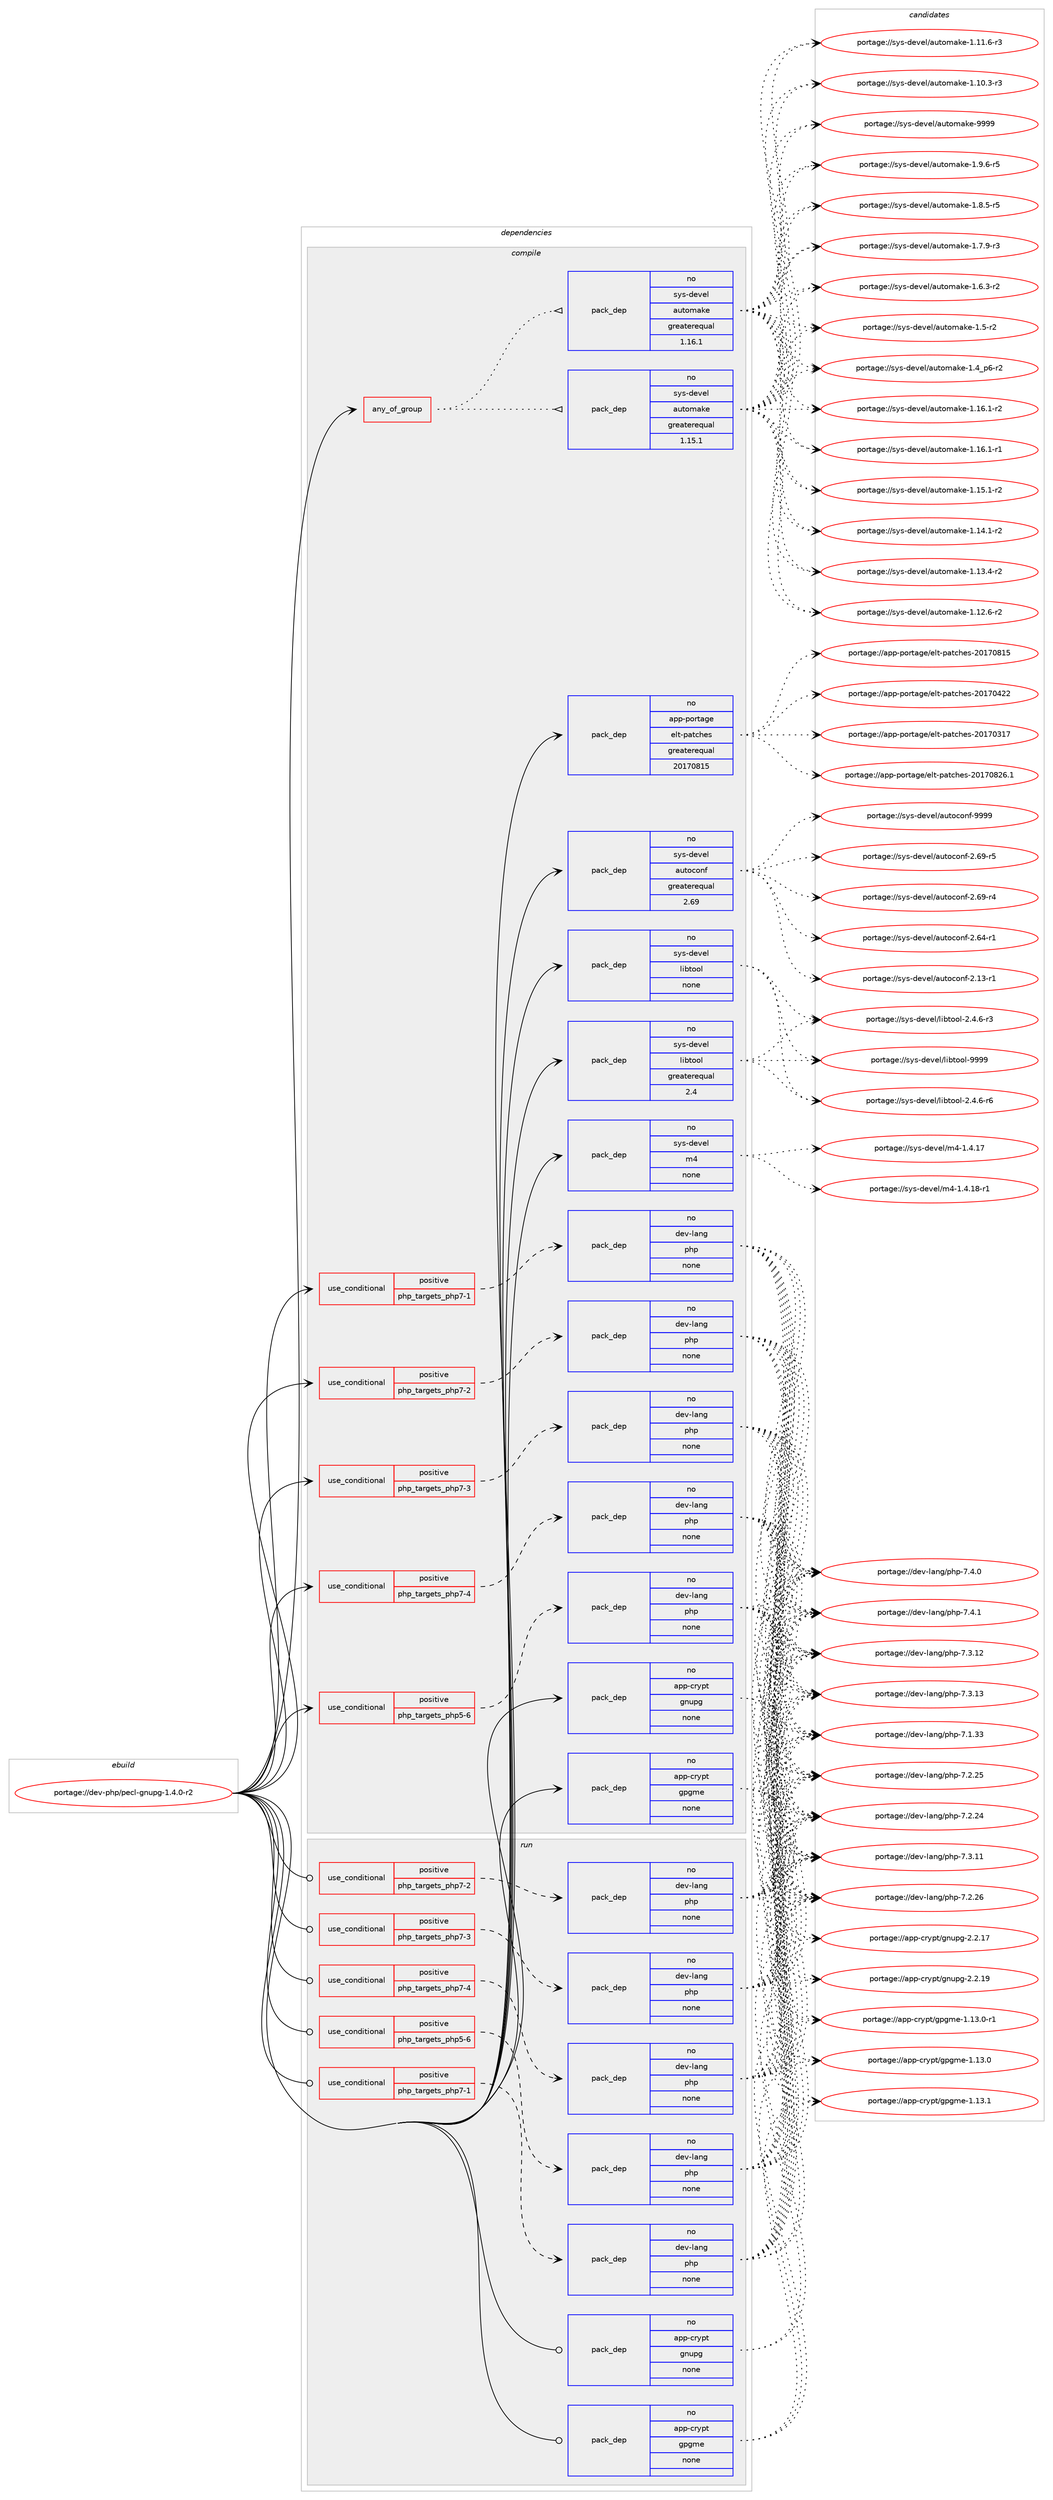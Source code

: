 digraph prolog {

# *************
# Graph options
# *************

newrank=true;
concentrate=true;
compound=true;
graph [rankdir=LR,fontname=Helvetica,fontsize=10,ranksep=1.5];#, ranksep=2.5, nodesep=0.2];
edge  [arrowhead=vee];
node  [fontname=Helvetica,fontsize=10];

# **********
# The ebuild
# **********

subgraph cluster_leftcol {
color=gray;
label=<<i>ebuild</i>>;
id [label="portage://dev-php/pecl-gnupg-1.4.0-r2", color=red, width=4, href="../dev-php/pecl-gnupg-1.4.0-r2.svg"];
}

# ****************
# The dependencies
# ****************

subgraph cluster_midcol {
color=gray;
label=<<i>dependencies</i>>;
subgraph cluster_compile {
fillcolor="#eeeeee";
style=filled;
label=<<i>compile</i>>;
subgraph any4812 {
dependency476676 [label=<<TABLE BORDER="0" CELLBORDER="1" CELLSPACING="0" CELLPADDING="4"><TR><TD CELLPADDING="10">any_of_group</TD></TR></TABLE>>, shape=none, color=red];subgraph pack350886 {
dependency476677 [label=<<TABLE BORDER="0" CELLBORDER="1" CELLSPACING="0" CELLPADDING="4" WIDTH="220"><TR><TD ROWSPAN="6" CELLPADDING="30">pack_dep</TD></TR><TR><TD WIDTH="110">no</TD></TR><TR><TD>sys-devel</TD></TR><TR><TD>automake</TD></TR><TR><TD>greaterequal</TD></TR><TR><TD>1.16.1</TD></TR></TABLE>>, shape=none, color=blue];
}
dependency476676:e -> dependency476677:w [weight=20,style="dotted",arrowhead="oinv"];
subgraph pack350887 {
dependency476678 [label=<<TABLE BORDER="0" CELLBORDER="1" CELLSPACING="0" CELLPADDING="4" WIDTH="220"><TR><TD ROWSPAN="6" CELLPADDING="30">pack_dep</TD></TR><TR><TD WIDTH="110">no</TD></TR><TR><TD>sys-devel</TD></TR><TR><TD>automake</TD></TR><TR><TD>greaterequal</TD></TR><TR><TD>1.15.1</TD></TR></TABLE>>, shape=none, color=blue];
}
dependency476676:e -> dependency476678:w [weight=20,style="dotted",arrowhead="oinv"];
}
id:e -> dependency476676:w [weight=20,style="solid",arrowhead="vee"];
subgraph cond120753 {
dependency476679 [label=<<TABLE BORDER="0" CELLBORDER="1" CELLSPACING="0" CELLPADDING="4"><TR><TD ROWSPAN="3" CELLPADDING="10">use_conditional</TD></TR><TR><TD>positive</TD></TR><TR><TD>php_targets_php5-6</TD></TR></TABLE>>, shape=none, color=red];
subgraph pack350888 {
dependency476680 [label=<<TABLE BORDER="0" CELLBORDER="1" CELLSPACING="0" CELLPADDING="4" WIDTH="220"><TR><TD ROWSPAN="6" CELLPADDING="30">pack_dep</TD></TR><TR><TD WIDTH="110">no</TD></TR><TR><TD>dev-lang</TD></TR><TR><TD>php</TD></TR><TR><TD>none</TD></TR><TR><TD></TD></TR></TABLE>>, shape=none, color=blue];
}
dependency476679:e -> dependency476680:w [weight=20,style="dashed",arrowhead="vee"];
}
id:e -> dependency476679:w [weight=20,style="solid",arrowhead="vee"];
subgraph cond120754 {
dependency476681 [label=<<TABLE BORDER="0" CELLBORDER="1" CELLSPACING="0" CELLPADDING="4"><TR><TD ROWSPAN="3" CELLPADDING="10">use_conditional</TD></TR><TR><TD>positive</TD></TR><TR><TD>php_targets_php7-1</TD></TR></TABLE>>, shape=none, color=red];
subgraph pack350889 {
dependency476682 [label=<<TABLE BORDER="0" CELLBORDER="1" CELLSPACING="0" CELLPADDING="4" WIDTH="220"><TR><TD ROWSPAN="6" CELLPADDING="30">pack_dep</TD></TR><TR><TD WIDTH="110">no</TD></TR><TR><TD>dev-lang</TD></TR><TR><TD>php</TD></TR><TR><TD>none</TD></TR><TR><TD></TD></TR></TABLE>>, shape=none, color=blue];
}
dependency476681:e -> dependency476682:w [weight=20,style="dashed",arrowhead="vee"];
}
id:e -> dependency476681:w [weight=20,style="solid",arrowhead="vee"];
subgraph cond120755 {
dependency476683 [label=<<TABLE BORDER="0" CELLBORDER="1" CELLSPACING="0" CELLPADDING="4"><TR><TD ROWSPAN="3" CELLPADDING="10">use_conditional</TD></TR><TR><TD>positive</TD></TR><TR><TD>php_targets_php7-2</TD></TR></TABLE>>, shape=none, color=red];
subgraph pack350890 {
dependency476684 [label=<<TABLE BORDER="0" CELLBORDER="1" CELLSPACING="0" CELLPADDING="4" WIDTH="220"><TR><TD ROWSPAN="6" CELLPADDING="30">pack_dep</TD></TR><TR><TD WIDTH="110">no</TD></TR><TR><TD>dev-lang</TD></TR><TR><TD>php</TD></TR><TR><TD>none</TD></TR><TR><TD></TD></TR></TABLE>>, shape=none, color=blue];
}
dependency476683:e -> dependency476684:w [weight=20,style="dashed",arrowhead="vee"];
}
id:e -> dependency476683:w [weight=20,style="solid",arrowhead="vee"];
subgraph cond120756 {
dependency476685 [label=<<TABLE BORDER="0" CELLBORDER="1" CELLSPACING="0" CELLPADDING="4"><TR><TD ROWSPAN="3" CELLPADDING="10">use_conditional</TD></TR><TR><TD>positive</TD></TR><TR><TD>php_targets_php7-3</TD></TR></TABLE>>, shape=none, color=red];
subgraph pack350891 {
dependency476686 [label=<<TABLE BORDER="0" CELLBORDER="1" CELLSPACING="0" CELLPADDING="4" WIDTH="220"><TR><TD ROWSPAN="6" CELLPADDING="30">pack_dep</TD></TR><TR><TD WIDTH="110">no</TD></TR><TR><TD>dev-lang</TD></TR><TR><TD>php</TD></TR><TR><TD>none</TD></TR><TR><TD></TD></TR></TABLE>>, shape=none, color=blue];
}
dependency476685:e -> dependency476686:w [weight=20,style="dashed",arrowhead="vee"];
}
id:e -> dependency476685:w [weight=20,style="solid",arrowhead="vee"];
subgraph cond120757 {
dependency476687 [label=<<TABLE BORDER="0" CELLBORDER="1" CELLSPACING="0" CELLPADDING="4"><TR><TD ROWSPAN="3" CELLPADDING="10">use_conditional</TD></TR><TR><TD>positive</TD></TR><TR><TD>php_targets_php7-4</TD></TR></TABLE>>, shape=none, color=red];
subgraph pack350892 {
dependency476688 [label=<<TABLE BORDER="0" CELLBORDER="1" CELLSPACING="0" CELLPADDING="4" WIDTH="220"><TR><TD ROWSPAN="6" CELLPADDING="30">pack_dep</TD></TR><TR><TD WIDTH="110">no</TD></TR><TR><TD>dev-lang</TD></TR><TR><TD>php</TD></TR><TR><TD>none</TD></TR><TR><TD></TD></TR></TABLE>>, shape=none, color=blue];
}
dependency476687:e -> dependency476688:w [weight=20,style="dashed",arrowhead="vee"];
}
id:e -> dependency476687:w [weight=20,style="solid",arrowhead="vee"];
subgraph pack350893 {
dependency476689 [label=<<TABLE BORDER="0" CELLBORDER="1" CELLSPACING="0" CELLPADDING="4" WIDTH="220"><TR><TD ROWSPAN="6" CELLPADDING="30">pack_dep</TD></TR><TR><TD WIDTH="110">no</TD></TR><TR><TD>app-crypt</TD></TR><TR><TD>gnupg</TD></TR><TR><TD>none</TD></TR><TR><TD></TD></TR></TABLE>>, shape=none, color=blue];
}
id:e -> dependency476689:w [weight=20,style="solid",arrowhead="vee"];
subgraph pack350894 {
dependency476690 [label=<<TABLE BORDER="0" CELLBORDER="1" CELLSPACING="0" CELLPADDING="4" WIDTH="220"><TR><TD ROWSPAN="6" CELLPADDING="30">pack_dep</TD></TR><TR><TD WIDTH="110">no</TD></TR><TR><TD>app-crypt</TD></TR><TR><TD>gpgme</TD></TR><TR><TD>none</TD></TR><TR><TD></TD></TR></TABLE>>, shape=none, color=blue];
}
id:e -> dependency476690:w [weight=20,style="solid",arrowhead="vee"];
subgraph pack350895 {
dependency476691 [label=<<TABLE BORDER="0" CELLBORDER="1" CELLSPACING="0" CELLPADDING="4" WIDTH="220"><TR><TD ROWSPAN="6" CELLPADDING="30">pack_dep</TD></TR><TR><TD WIDTH="110">no</TD></TR><TR><TD>app-portage</TD></TR><TR><TD>elt-patches</TD></TR><TR><TD>greaterequal</TD></TR><TR><TD>20170815</TD></TR></TABLE>>, shape=none, color=blue];
}
id:e -> dependency476691:w [weight=20,style="solid",arrowhead="vee"];
subgraph pack350896 {
dependency476692 [label=<<TABLE BORDER="0" CELLBORDER="1" CELLSPACING="0" CELLPADDING="4" WIDTH="220"><TR><TD ROWSPAN="6" CELLPADDING="30">pack_dep</TD></TR><TR><TD WIDTH="110">no</TD></TR><TR><TD>sys-devel</TD></TR><TR><TD>autoconf</TD></TR><TR><TD>greaterequal</TD></TR><TR><TD>2.69</TD></TR></TABLE>>, shape=none, color=blue];
}
id:e -> dependency476692:w [weight=20,style="solid",arrowhead="vee"];
subgraph pack350897 {
dependency476693 [label=<<TABLE BORDER="0" CELLBORDER="1" CELLSPACING="0" CELLPADDING="4" WIDTH="220"><TR><TD ROWSPAN="6" CELLPADDING="30">pack_dep</TD></TR><TR><TD WIDTH="110">no</TD></TR><TR><TD>sys-devel</TD></TR><TR><TD>libtool</TD></TR><TR><TD>greaterequal</TD></TR><TR><TD>2.4</TD></TR></TABLE>>, shape=none, color=blue];
}
id:e -> dependency476693:w [weight=20,style="solid",arrowhead="vee"];
subgraph pack350898 {
dependency476694 [label=<<TABLE BORDER="0" CELLBORDER="1" CELLSPACING="0" CELLPADDING="4" WIDTH="220"><TR><TD ROWSPAN="6" CELLPADDING="30">pack_dep</TD></TR><TR><TD WIDTH="110">no</TD></TR><TR><TD>sys-devel</TD></TR><TR><TD>libtool</TD></TR><TR><TD>none</TD></TR><TR><TD></TD></TR></TABLE>>, shape=none, color=blue];
}
id:e -> dependency476694:w [weight=20,style="solid",arrowhead="vee"];
subgraph pack350899 {
dependency476695 [label=<<TABLE BORDER="0" CELLBORDER="1" CELLSPACING="0" CELLPADDING="4" WIDTH="220"><TR><TD ROWSPAN="6" CELLPADDING="30">pack_dep</TD></TR><TR><TD WIDTH="110">no</TD></TR><TR><TD>sys-devel</TD></TR><TR><TD>m4</TD></TR><TR><TD>none</TD></TR><TR><TD></TD></TR></TABLE>>, shape=none, color=blue];
}
id:e -> dependency476695:w [weight=20,style="solid",arrowhead="vee"];
}
subgraph cluster_compileandrun {
fillcolor="#eeeeee";
style=filled;
label=<<i>compile and run</i>>;
}
subgraph cluster_run {
fillcolor="#eeeeee";
style=filled;
label=<<i>run</i>>;
subgraph cond120758 {
dependency476696 [label=<<TABLE BORDER="0" CELLBORDER="1" CELLSPACING="0" CELLPADDING="4"><TR><TD ROWSPAN="3" CELLPADDING="10">use_conditional</TD></TR><TR><TD>positive</TD></TR><TR><TD>php_targets_php5-6</TD></TR></TABLE>>, shape=none, color=red];
subgraph pack350900 {
dependency476697 [label=<<TABLE BORDER="0" CELLBORDER="1" CELLSPACING="0" CELLPADDING="4" WIDTH="220"><TR><TD ROWSPAN="6" CELLPADDING="30">pack_dep</TD></TR><TR><TD WIDTH="110">no</TD></TR><TR><TD>dev-lang</TD></TR><TR><TD>php</TD></TR><TR><TD>none</TD></TR><TR><TD></TD></TR></TABLE>>, shape=none, color=blue];
}
dependency476696:e -> dependency476697:w [weight=20,style="dashed",arrowhead="vee"];
}
id:e -> dependency476696:w [weight=20,style="solid",arrowhead="odot"];
subgraph cond120759 {
dependency476698 [label=<<TABLE BORDER="0" CELLBORDER="1" CELLSPACING="0" CELLPADDING="4"><TR><TD ROWSPAN="3" CELLPADDING="10">use_conditional</TD></TR><TR><TD>positive</TD></TR><TR><TD>php_targets_php7-1</TD></TR></TABLE>>, shape=none, color=red];
subgraph pack350901 {
dependency476699 [label=<<TABLE BORDER="0" CELLBORDER="1" CELLSPACING="0" CELLPADDING="4" WIDTH="220"><TR><TD ROWSPAN="6" CELLPADDING="30">pack_dep</TD></TR><TR><TD WIDTH="110">no</TD></TR><TR><TD>dev-lang</TD></TR><TR><TD>php</TD></TR><TR><TD>none</TD></TR><TR><TD></TD></TR></TABLE>>, shape=none, color=blue];
}
dependency476698:e -> dependency476699:w [weight=20,style="dashed",arrowhead="vee"];
}
id:e -> dependency476698:w [weight=20,style="solid",arrowhead="odot"];
subgraph cond120760 {
dependency476700 [label=<<TABLE BORDER="0" CELLBORDER="1" CELLSPACING="0" CELLPADDING="4"><TR><TD ROWSPAN="3" CELLPADDING="10">use_conditional</TD></TR><TR><TD>positive</TD></TR><TR><TD>php_targets_php7-2</TD></TR></TABLE>>, shape=none, color=red];
subgraph pack350902 {
dependency476701 [label=<<TABLE BORDER="0" CELLBORDER="1" CELLSPACING="0" CELLPADDING="4" WIDTH="220"><TR><TD ROWSPAN="6" CELLPADDING="30">pack_dep</TD></TR><TR><TD WIDTH="110">no</TD></TR><TR><TD>dev-lang</TD></TR><TR><TD>php</TD></TR><TR><TD>none</TD></TR><TR><TD></TD></TR></TABLE>>, shape=none, color=blue];
}
dependency476700:e -> dependency476701:w [weight=20,style="dashed",arrowhead="vee"];
}
id:e -> dependency476700:w [weight=20,style="solid",arrowhead="odot"];
subgraph cond120761 {
dependency476702 [label=<<TABLE BORDER="0" CELLBORDER="1" CELLSPACING="0" CELLPADDING="4"><TR><TD ROWSPAN="3" CELLPADDING="10">use_conditional</TD></TR><TR><TD>positive</TD></TR><TR><TD>php_targets_php7-3</TD></TR></TABLE>>, shape=none, color=red];
subgraph pack350903 {
dependency476703 [label=<<TABLE BORDER="0" CELLBORDER="1" CELLSPACING="0" CELLPADDING="4" WIDTH="220"><TR><TD ROWSPAN="6" CELLPADDING="30">pack_dep</TD></TR><TR><TD WIDTH="110">no</TD></TR><TR><TD>dev-lang</TD></TR><TR><TD>php</TD></TR><TR><TD>none</TD></TR><TR><TD></TD></TR></TABLE>>, shape=none, color=blue];
}
dependency476702:e -> dependency476703:w [weight=20,style="dashed",arrowhead="vee"];
}
id:e -> dependency476702:w [weight=20,style="solid",arrowhead="odot"];
subgraph cond120762 {
dependency476704 [label=<<TABLE BORDER="0" CELLBORDER="1" CELLSPACING="0" CELLPADDING="4"><TR><TD ROWSPAN="3" CELLPADDING="10">use_conditional</TD></TR><TR><TD>positive</TD></TR><TR><TD>php_targets_php7-4</TD></TR></TABLE>>, shape=none, color=red];
subgraph pack350904 {
dependency476705 [label=<<TABLE BORDER="0" CELLBORDER="1" CELLSPACING="0" CELLPADDING="4" WIDTH="220"><TR><TD ROWSPAN="6" CELLPADDING="30">pack_dep</TD></TR><TR><TD WIDTH="110">no</TD></TR><TR><TD>dev-lang</TD></TR><TR><TD>php</TD></TR><TR><TD>none</TD></TR><TR><TD></TD></TR></TABLE>>, shape=none, color=blue];
}
dependency476704:e -> dependency476705:w [weight=20,style="dashed",arrowhead="vee"];
}
id:e -> dependency476704:w [weight=20,style="solid",arrowhead="odot"];
subgraph pack350905 {
dependency476706 [label=<<TABLE BORDER="0" CELLBORDER="1" CELLSPACING="0" CELLPADDING="4" WIDTH="220"><TR><TD ROWSPAN="6" CELLPADDING="30">pack_dep</TD></TR><TR><TD WIDTH="110">no</TD></TR><TR><TD>app-crypt</TD></TR><TR><TD>gnupg</TD></TR><TR><TD>none</TD></TR><TR><TD></TD></TR></TABLE>>, shape=none, color=blue];
}
id:e -> dependency476706:w [weight=20,style="solid",arrowhead="odot"];
subgraph pack350906 {
dependency476707 [label=<<TABLE BORDER="0" CELLBORDER="1" CELLSPACING="0" CELLPADDING="4" WIDTH="220"><TR><TD ROWSPAN="6" CELLPADDING="30">pack_dep</TD></TR><TR><TD WIDTH="110">no</TD></TR><TR><TD>app-crypt</TD></TR><TR><TD>gpgme</TD></TR><TR><TD>none</TD></TR><TR><TD></TD></TR></TABLE>>, shape=none, color=blue];
}
id:e -> dependency476707:w [weight=20,style="solid",arrowhead="odot"];
}
}

# **************
# The candidates
# **************

subgraph cluster_choices {
rank=same;
color=gray;
label=<<i>candidates</i>>;

subgraph choice350886 {
color=black;
nodesep=1;
choice115121115451001011181011084797117116111109971071014557575757 [label="portage://sys-devel/automake-9999", color=red, width=4,href="../sys-devel/automake-9999.svg"];
choice115121115451001011181011084797117116111109971071014549465746544511453 [label="portage://sys-devel/automake-1.9.6-r5", color=red, width=4,href="../sys-devel/automake-1.9.6-r5.svg"];
choice115121115451001011181011084797117116111109971071014549465646534511453 [label="portage://sys-devel/automake-1.8.5-r5", color=red, width=4,href="../sys-devel/automake-1.8.5-r5.svg"];
choice115121115451001011181011084797117116111109971071014549465546574511451 [label="portage://sys-devel/automake-1.7.9-r3", color=red, width=4,href="../sys-devel/automake-1.7.9-r3.svg"];
choice115121115451001011181011084797117116111109971071014549465446514511450 [label="portage://sys-devel/automake-1.6.3-r2", color=red, width=4,href="../sys-devel/automake-1.6.3-r2.svg"];
choice11512111545100101118101108479711711611110997107101454946534511450 [label="portage://sys-devel/automake-1.5-r2", color=red, width=4,href="../sys-devel/automake-1.5-r2.svg"];
choice115121115451001011181011084797117116111109971071014549465295112544511450 [label="portage://sys-devel/automake-1.4_p6-r2", color=red, width=4,href="../sys-devel/automake-1.4_p6-r2.svg"];
choice11512111545100101118101108479711711611110997107101454946495446494511450 [label="portage://sys-devel/automake-1.16.1-r2", color=red, width=4,href="../sys-devel/automake-1.16.1-r2.svg"];
choice11512111545100101118101108479711711611110997107101454946495446494511449 [label="portage://sys-devel/automake-1.16.1-r1", color=red, width=4,href="../sys-devel/automake-1.16.1-r1.svg"];
choice11512111545100101118101108479711711611110997107101454946495346494511450 [label="portage://sys-devel/automake-1.15.1-r2", color=red, width=4,href="../sys-devel/automake-1.15.1-r2.svg"];
choice11512111545100101118101108479711711611110997107101454946495246494511450 [label="portage://sys-devel/automake-1.14.1-r2", color=red, width=4,href="../sys-devel/automake-1.14.1-r2.svg"];
choice11512111545100101118101108479711711611110997107101454946495146524511450 [label="portage://sys-devel/automake-1.13.4-r2", color=red, width=4,href="../sys-devel/automake-1.13.4-r2.svg"];
choice11512111545100101118101108479711711611110997107101454946495046544511450 [label="portage://sys-devel/automake-1.12.6-r2", color=red, width=4,href="../sys-devel/automake-1.12.6-r2.svg"];
choice11512111545100101118101108479711711611110997107101454946494946544511451 [label="portage://sys-devel/automake-1.11.6-r3", color=red, width=4,href="../sys-devel/automake-1.11.6-r3.svg"];
choice11512111545100101118101108479711711611110997107101454946494846514511451 [label="portage://sys-devel/automake-1.10.3-r3", color=red, width=4,href="../sys-devel/automake-1.10.3-r3.svg"];
dependency476677:e -> choice115121115451001011181011084797117116111109971071014557575757:w [style=dotted,weight="100"];
dependency476677:e -> choice115121115451001011181011084797117116111109971071014549465746544511453:w [style=dotted,weight="100"];
dependency476677:e -> choice115121115451001011181011084797117116111109971071014549465646534511453:w [style=dotted,weight="100"];
dependency476677:e -> choice115121115451001011181011084797117116111109971071014549465546574511451:w [style=dotted,weight="100"];
dependency476677:e -> choice115121115451001011181011084797117116111109971071014549465446514511450:w [style=dotted,weight="100"];
dependency476677:e -> choice11512111545100101118101108479711711611110997107101454946534511450:w [style=dotted,weight="100"];
dependency476677:e -> choice115121115451001011181011084797117116111109971071014549465295112544511450:w [style=dotted,weight="100"];
dependency476677:e -> choice11512111545100101118101108479711711611110997107101454946495446494511450:w [style=dotted,weight="100"];
dependency476677:e -> choice11512111545100101118101108479711711611110997107101454946495446494511449:w [style=dotted,weight="100"];
dependency476677:e -> choice11512111545100101118101108479711711611110997107101454946495346494511450:w [style=dotted,weight="100"];
dependency476677:e -> choice11512111545100101118101108479711711611110997107101454946495246494511450:w [style=dotted,weight="100"];
dependency476677:e -> choice11512111545100101118101108479711711611110997107101454946495146524511450:w [style=dotted,weight="100"];
dependency476677:e -> choice11512111545100101118101108479711711611110997107101454946495046544511450:w [style=dotted,weight="100"];
dependency476677:e -> choice11512111545100101118101108479711711611110997107101454946494946544511451:w [style=dotted,weight="100"];
dependency476677:e -> choice11512111545100101118101108479711711611110997107101454946494846514511451:w [style=dotted,weight="100"];
}
subgraph choice350887 {
color=black;
nodesep=1;
choice115121115451001011181011084797117116111109971071014557575757 [label="portage://sys-devel/automake-9999", color=red, width=4,href="../sys-devel/automake-9999.svg"];
choice115121115451001011181011084797117116111109971071014549465746544511453 [label="portage://sys-devel/automake-1.9.6-r5", color=red, width=4,href="../sys-devel/automake-1.9.6-r5.svg"];
choice115121115451001011181011084797117116111109971071014549465646534511453 [label="portage://sys-devel/automake-1.8.5-r5", color=red, width=4,href="../sys-devel/automake-1.8.5-r5.svg"];
choice115121115451001011181011084797117116111109971071014549465546574511451 [label="portage://sys-devel/automake-1.7.9-r3", color=red, width=4,href="../sys-devel/automake-1.7.9-r3.svg"];
choice115121115451001011181011084797117116111109971071014549465446514511450 [label="portage://sys-devel/automake-1.6.3-r2", color=red, width=4,href="../sys-devel/automake-1.6.3-r2.svg"];
choice11512111545100101118101108479711711611110997107101454946534511450 [label="portage://sys-devel/automake-1.5-r2", color=red, width=4,href="../sys-devel/automake-1.5-r2.svg"];
choice115121115451001011181011084797117116111109971071014549465295112544511450 [label="portage://sys-devel/automake-1.4_p6-r2", color=red, width=4,href="../sys-devel/automake-1.4_p6-r2.svg"];
choice11512111545100101118101108479711711611110997107101454946495446494511450 [label="portage://sys-devel/automake-1.16.1-r2", color=red, width=4,href="../sys-devel/automake-1.16.1-r2.svg"];
choice11512111545100101118101108479711711611110997107101454946495446494511449 [label="portage://sys-devel/automake-1.16.1-r1", color=red, width=4,href="../sys-devel/automake-1.16.1-r1.svg"];
choice11512111545100101118101108479711711611110997107101454946495346494511450 [label="portage://sys-devel/automake-1.15.1-r2", color=red, width=4,href="../sys-devel/automake-1.15.1-r2.svg"];
choice11512111545100101118101108479711711611110997107101454946495246494511450 [label="portage://sys-devel/automake-1.14.1-r2", color=red, width=4,href="../sys-devel/automake-1.14.1-r2.svg"];
choice11512111545100101118101108479711711611110997107101454946495146524511450 [label="portage://sys-devel/automake-1.13.4-r2", color=red, width=4,href="../sys-devel/automake-1.13.4-r2.svg"];
choice11512111545100101118101108479711711611110997107101454946495046544511450 [label="portage://sys-devel/automake-1.12.6-r2", color=red, width=4,href="../sys-devel/automake-1.12.6-r2.svg"];
choice11512111545100101118101108479711711611110997107101454946494946544511451 [label="portage://sys-devel/automake-1.11.6-r3", color=red, width=4,href="../sys-devel/automake-1.11.6-r3.svg"];
choice11512111545100101118101108479711711611110997107101454946494846514511451 [label="portage://sys-devel/automake-1.10.3-r3", color=red, width=4,href="../sys-devel/automake-1.10.3-r3.svg"];
dependency476678:e -> choice115121115451001011181011084797117116111109971071014557575757:w [style=dotted,weight="100"];
dependency476678:e -> choice115121115451001011181011084797117116111109971071014549465746544511453:w [style=dotted,weight="100"];
dependency476678:e -> choice115121115451001011181011084797117116111109971071014549465646534511453:w [style=dotted,weight="100"];
dependency476678:e -> choice115121115451001011181011084797117116111109971071014549465546574511451:w [style=dotted,weight="100"];
dependency476678:e -> choice115121115451001011181011084797117116111109971071014549465446514511450:w [style=dotted,weight="100"];
dependency476678:e -> choice11512111545100101118101108479711711611110997107101454946534511450:w [style=dotted,weight="100"];
dependency476678:e -> choice115121115451001011181011084797117116111109971071014549465295112544511450:w [style=dotted,weight="100"];
dependency476678:e -> choice11512111545100101118101108479711711611110997107101454946495446494511450:w [style=dotted,weight="100"];
dependency476678:e -> choice11512111545100101118101108479711711611110997107101454946495446494511449:w [style=dotted,weight="100"];
dependency476678:e -> choice11512111545100101118101108479711711611110997107101454946495346494511450:w [style=dotted,weight="100"];
dependency476678:e -> choice11512111545100101118101108479711711611110997107101454946495246494511450:w [style=dotted,weight="100"];
dependency476678:e -> choice11512111545100101118101108479711711611110997107101454946495146524511450:w [style=dotted,weight="100"];
dependency476678:e -> choice11512111545100101118101108479711711611110997107101454946495046544511450:w [style=dotted,weight="100"];
dependency476678:e -> choice11512111545100101118101108479711711611110997107101454946494946544511451:w [style=dotted,weight="100"];
dependency476678:e -> choice11512111545100101118101108479711711611110997107101454946494846514511451:w [style=dotted,weight="100"];
}
subgraph choice350888 {
color=black;
nodesep=1;
choice100101118451089711010347112104112455546524649 [label="portage://dev-lang/php-7.4.1", color=red, width=4,href="../dev-lang/php-7.4.1.svg"];
choice100101118451089711010347112104112455546524648 [label="portage://dev-lang/php-7.4.0", color=red, width=4,href="../dev-lang/php-7.4.0.svg"];
choice10010111845108971101034711210411245554651464951 [label="portage://dev-lang/php-7.3.13", color=red, width=4,href="../dev-lang/php-7.3.13.svg"];
choice10010111845108971101034711210411245554651464950 [label="portage://dev-lang/php-7.3.12", color=red, width=4,href="../dev-lang/php-7.3.12.svg"];
choice10010111845108971101034711210411245554651464949 [label="portage://dev-lang/php-7.3.11", color=red, width=4,href="../dev-lang/php-7.3.11.svg"];
choice10010111845108971101034711210411245554650465054 [label="portage://dev-lang/php-7.2.26", color=red, width=4,href="../dev-lang/php-7.2.26.svg"];
choice10010111845108971101034711210411245554650465053 [label="portage://dev-lang/php-7.2.25", color=red, width=4,href="../dev-lang/php-7.2.25.svg"];
choice10010111845108971101034711210411245554650465052 [label="portage://dev-lang/php-7.2.24", color=red, width=4,href="../dev-lang/php-7.2.24.svg"];
choice10010111845108971101034711210411245554649465151 [label="portage://dev-lang/php-7.1.33", color=red, width=4,href="../dev-lang/php-7.1.33.svg"];
dependency476680:e -> choice100101118451089711010347112104112455546524649:w [style=dotted,weight="100"];
dependency476680:e -> choice100101118451089711010347112104112455546524648:w [style=dotted,weight="100"];
dependency476680:e -> choice10010111845108971101034711210411245554651464951:w [style=dotted,weight="100"];
dependency476680:e -> choice10010111845108971101034711210411245554651464950:w [style=dotted,weight="100"];
dependency476680:e -> choice10010111845108971101034711210411245554651464949:w [style=dotted,weight="100"];
dependency476680:e -> choice10010111845108971101034711210411245554650465054:w [style=dotted,weight="100"];
dependency476680:e -> choice10010111845108971101034711210411245554650465053:w [style=dotted,weight="100"];
dependency476680:e -> choice10010111845108971101034711210411245554650465052:w [style=dotted,weight="100"];
dependency476680:e -> choice10010111845108971101034711210411245554649465151:w [style=dotted,weight="100"];
}
subgraph choice350889 {
color=black;
nodesep=1;
choice100101118451089711010347112104112455546524649 [label="portage://dev-lang/php-7.4.1", color=red, width=4,href="../dev-lang/php-7.4.1.svg"];
choice100101118451089711010347112104112455546524648 [label="portage://dev-lang/php-7.4.0", color=red, width=4,href="../dev-lang/php-7.4.0.svg"];
choice10010111845108971101034711210411245554651464951 [label="portage://dev-lang/php-7.3.13", color=red, width=4,href="../dev-lang/php-7.3.13.svg"];
choice10010111845108971101034711210411245554651464950 [label="portage://dev-lang/php-7.3.12", color=red, width=4,href="../dev-lang/php-7.3.12.svg"];
choice10010111845108971101034711210411245554651464949 [label="portage://dev-lang/php-7.3.11", color=red, width=4,href="../dev-lang/php-7.3.11.svg"];
choice10010111845108971101034711210411245554650465054 [label="portage://dev-lang/php-7.2.26", color=red, width=4,href="../dev-lang/php-7.2.26.svg"];
choice10010111845108971101034711210411245554650465053 [label="portage://dev-lang/php-7.2.25", color=red, width=4,href="../dev-lang/php-7.2.25.svg"];
choice10010111845108971101034711210411245554650465052 [label="portage://dev-lang/php-7.2.24", color=red, width=4,href="../dev-lang/php-7.2.24.svg"];
choice10010111845108971101034711210411245554649465151 [label="portage://dev-lang/php-7.1.33", color=red, width=4,href="../dev-lang/php-7.1.33.svg"];
dependency476682:e -> choice100101118451089711010347112104112455546524649:w [style=dotted,weight="100"];
dependency476682:e -> choice100101118451089711010347112104112455546524648:w [style=dotted,weight="100"];
dependency476682:e -> choice10010111845108971101034711210411245554651464951:w [style=dotted,weight="100"];
dependency476682:e -> choice10010111845108971101034711210411245554651464950:w [style=dotted,weight="100"];
dependency476682:e -> choice10010111845108971101034711210411245554651464949:w [style=dotted,weight="100"];
dependency476682:e -> choice10010111845108971101034711210411245554650465054:w [style=dotted,weight="100"];
dependency476682:e -> choice10010111845108971101034711210411245554650465053:w [style=dotted,weight="100"];
dependency476682:e -> choice10010111845108971101034711210411245554650465052:w [style=dotted,weight="100"];
dependency476682:e -> choice10010111845108971101034711210411245554649465151:w [style=dotted,weight="100"];
}
subgraph choice350890 {
color=black;
nodesep=1;
choice100101118451089711010347112104112455546524649 [label="portage://dev-lang/php-7.4.1", color=red, width=4,href="../dev-lang/php-7.4.1.svg"];
choice100101118451089711010347112104112455546524648 [label="portage://dev-lang/php-7.4.0", color=red, width=4,href="../dev-lang/php-7.4.0.svg"];
choice10010111845108971101034711210411245554651464951 [label="portage://dev-lang/php-7.3.13", color=red, width=4,href="../dev-lang/php-7.3.13.svg"];
choice10010111845108971101034711210411245554651464950 [label="portage://dev-lang/php-7.3.12", color=red, width=4,href="../dev-lang/php-7.3.12.svg"];
choice10010111845108971101034711210411245554651464949 [label="portage://dev-lang/php-7.3.11", color=red, width=4,href="../dev-lang/php-7.3.11.svg"];
choice10010111845108971101034711210411245554650465054 [label="portage://dev-lang/php-7.2.26", color=red, width=4,href="../dev-lang/php-7.2.26.svg"];
choice10010111845108971101034711210411245554650465053 [label="portage://dev-lang/php-7.2.25", color=red, width=4,href="../dev-lang/php-7.2.25.svg"];
choice10010111845108971101034711210411245554650465052 [label="portage://dev-lang/php-7.2.24", color=red, width=4,href="../dev-lang/php-7.2.24.svg"];
choice10010111845108971101034711210411245554649465151 [label="portage://dev-lang/php-7.1.33", color=red, width=4,href="../dev-lang/php-7.1.33.svg"];
dependency476684:e -> choice100101118451089711010347112104112455546524649:w [style=dotted,weight="100"];
dependency476684:e -> choice100101118451089711010347112104112455546524648:w [style=dotted,weight="100"];
dependency476684:e -> choice10010111845108971101034711210411245554651464951:w [style=dotted,weight="100"];
dependency476684:e -> choice10010111845108971101034711210411245554651464950:w [style=dotted,weight="100"];
dependency476684:e -> choice10010111845108971101034711210411245554651464949:w [style=dotted,weight="100"];
dependency476684:e -> choice10010111845108971101034711210411245554650465054:w [style=dotted,weight="100"];
dependency476684:e -> choice10010111845108971101034711210411245554650465053:w [style=dotted,weight="100"];
dependency476684:e -> choice10010111845108971101034711210411245554650465052:w [style=dotted,weight="100"];
dependency476684:e -> choice10010111845108971101034711210411245554649465151:w [style=dotted,weight="100"];
}
subgraph choice350891 {
color=black;
nodesep=1;
choice100101118451089711010347112104112455546524649 [label="portage://dev-lang/php-7.4.1", color=red, width=4,href="../dev-lang/php-7.4.1.svg"];
choice100101118451089711010347112104112455546524648 [label="portage://dev-lang/php-7.4.0", color=red, width=4,href="../dev-lang/php-7.4.0.svg"];
choice10010111845108971101034711210411245554651464951 [label="portage://dev-lang/php-7.3.13", color=red, width=4,href="../dev-lang/php-7.3.13.svg"];
choice10010111845108971101034711210411245554651464950 [label="portage://dev-lang/php-7.3.12", color=red, width=4,href="../dev-lang/php-7.3.12.svg"];
choice10010111845108971101034711210411245554651464949 [label="portage://dev-lang/php-7.3.11", color=red, width=4,href="../dev-lang/php-7.3.11.svg"];
choice10010111845108971101034711210411245554650465054 [label="portage://dev-lang/php-7.2.26", color=red, width=4,href="../dev-lang/php-7.2.26.svg"];
choice10010111845108971101034711210411245554650465053 [label="portage://dev-lang/php-7.2.25", color=red, width=4,href="../dev-lang/php-7.2.25.svg"];
choice10010111845108971101034711210411245554650465052 [label="portage://dev-lang/php-7.2.24", color=red, width=4,href="../dev-lang/php-7.2.24.svg"];
choice10010111845108971101034711210411245554649465151 [label="portage://dev-lang/php-7.1.33", color=red, width=4,href="../dev-lang/php-7.1.33.svg"];
dependency476686:e -> choice100101118451089711010347112104112455546524649:w [style=dotted,weight="100"];
dependency476686:e -> choice100101118451089711010347112104112455546524648:w [style=dotted,weight="100"];
dependency476686:e -> choice10010111845108971101034711210411245554651464951:w [style=dotted,weight="100"];
dependency476686:e -> choice10010111845108971101034711210411245554651464950:w [style=dotted,weight="100"];
dependency476686:e -> choice10010111845108971101034711210411245554651464949:w [style=dotted,weight="100"];
dependency476686:e -> choice10010111845108971101034711210411245554650465054:w [style=dotted,weight="100"];
dependency476686:e -> choice10010111845108971101034711210411245554650465053:w [style=dotted,weight="100"];
dependency476686:e -> choice10010111845108971101034711210411245554650465052:w [style=dotted,weight="100"];
dependency476686:e -> choice10010111845108971101034711210411245554649465151:w [style=dotted,weight="100"];
}
subgraph choice350892 {
color=black;
nodesep=1;
choice100101118451089711010347112104112455546524649 [label="portage://dev-lang/php-7.4.1", color=red, width=4,href="../dev-lang/php-7.4.1.svg"];
choice100101118451089711010347112104112455546524648 [label="portage://dev-lang/php-7.4.0", color=red, width=4,href="../dev-lang/php-7.4.0.svg"];
choice10010111845108971101034711210411245554651464951 [label="portage://dev-lang/php-7.3.13", color=red, width=4,href="../dev-lang/php-7.3.13.svg"];
choice10010111845108971101034711210411245554651464950 [label="portage://dev-lang/php-7.3.12", color=red, width=4,href="../dev-lang/php-7.3.12.svg"];
choice10010111845108971101034711210411245554651464949 [label="portage://dev-lang/php-7.3.11", color=red, width=4,href="../dev-lang/php-7.3.11.svg"];
choice10010111845108971101034711210411245554650465054 [label="portage://dev-lang/php-7.2.26", color=red, width=4,href="../dev-lang/php-7.2.26.svg"];
choice10010111845108971101034711210411245554650465053 [label="portage://dev-lang/php-7.2.25", color=red, width=4,href="../dev-lang/php-7.2.25.svg"];
choice10010111845108971101034711210411245554650465052 [label="portage://dev-lang/php-7.2.24", color=red, width=4,href="../dev-lang/php-7.2.24.svg"];
choice10010111845108971101034711210411245554649465151 [label="portage://dev-lang/php-7.1.33", color=red, width=4,href="../dev-lang/php-7.1.33.svg"];
dependency476688:e -> choice100101118451089711010347112104112455546524649:w [style=dotted,weight="100"];
dependency476688:e -> choice100101118451089711010347112104112455546524648:w [style=dotted,weight="100"];
dependency476688:e -> choice10010111845108971101034711210411245554651464951:w [style=dotted,weight="100"];
dependency476688:e -> choice10010111845108971101034711210411245554651464950:w [style=dotted,weight="100"];
dependency476688:e -> choice10010111845108971101034711210411245554651464949:w [style=dotted,weight="100"];
dependency476688:e -> choice10010111845108971101034711210411245554650465054:w [style=dotted,weight="100"];
dependency476688:e -> choice10010111845108971101034711210411245554650465053:w [style=dotted,weight="100"];
dependency476688:e -> choice10010111845108971101034711210411245554650465052:w [style=dotted,weight="100"];
dependency476688:e -> choice10010111845108971101034711210411245554649465151:w [style=dotted,weight="100"];
}
subgraph choice350893 {
color=black;
nodesep=1;
choice9711211245991141211121164710311011711210345504650464957 [label="portage://app-crypt/gnupg-2.2.19", color=red, width=4,href="../app-crypt/gnupg-2.2.19.svg"];
choice9711211245991141211121164710311011711210345504650464955 [label="portage://app-crypt/gnupg-2.2.17", color=red, width=4,href="../app-crypt/gnupg-2.2.17.svg"];
dependency476689:e -> choice9711211245991141211121164710311011711210345504650464957:w [style=dotted,weight="100"];
dependency476689:e -> choice9711211245991141211121164710311011711210345504650464955:w [style=dotted,weight="100"];
}
subgraph choice350894 {
color=black;
nodesep=1;
choice9711211245991141211121164710311210310910145494649514649 [label="portage://app-crypt/gpgme-1.13.1", color=red, width=4,href="../app-crypt/gpgme-1.13.1.svg"];
choice97112112459911412111211647103112103109101454946495146484511449 [label="portage://app-crypt/gpgme-1.13.0-r1", color=red, width=4,href="../app-crypt/gpgme-1.13.0-r1.svg"];
choice9711211245991141211121164710311210310910145494649514648 [label="portage://app-crypt/gpgme-1.13.0", color=red, width=4,href="../app-crypt/gpgme-1.13.0.svg"];
dependency476690:e -> choice9711211245991141211121164710311210310910145494649514649:w [style=dotted,weight="100"];
dependency476690:e -> choice97112112459911412111211647103112103109101454946495146484511449:w [style=dotted,weight="100"];
dependency476690:e -> choice9711211245991141211121164710311210310910145494649514648:w [style=dotted,weight="100"];
}
subgraph choice350895 {
color=black;
nodesep=1;
choice971121124511211111411697103101471011081164511297116991041011154550484955485650544649 [label="portage://app-portage/elt-patches-20170826.1", color=red, width=4,href="../app-portage/elt-patches-20170826.1.svg"];
choice97112112451121111141169710310147101108116451129711699104101115455048495548564953 [label="portage://app-portage/elt-patches-20170815", color=red, width=4,href="../app-portage/elt-patches-20170815.svg"];
choice97112112451121111141169710310147101108116451129711699104101115455048495548525050 [label="portage://app-portage/elt-patches-20170422", color=red, width=4,href="../app-portage/elt-patches-20170422.svg"];
choice97112112451121111141169710310147101108116451129711699104101115455048495548514955 [label="portage://app-portage/elt-patches-20170317", color=red, width=4,href="../app-portage/elt-patches-20170317.svg"];
dependency476691:e -> choice971121124511211111411697103101471011081164511297116991041011154550484955485650544649:w [style=dotted,weight="100"];
dependency476691:e -> choice97112112451121111141169710310147101108116451129711699104101115455048495548564953:w [style=dotted,weight="100"];
dependency476691:e -> choice97112112451121111141169710310147101108116451129711699104101115455048495548525050:w [style=dotted,weight="100"];
dependency476691:e -> choice97112112451121111141169710310147101108116451129711699104101115455048495548514955:w [style=dotted,weight="100"];
}
subgraph choice350896 {
color=black;
nodesep=1;
choice115121115451001011181011084797117116111991111101024557575757 [label="portage://sys-devel/autoconf-9999", color=red, width=4,href="../sys-devel/autoconf-9999.svg"];
choice1151211154510010111810110847971171161119911111010245504654574511453 [label="portage://sys-devel/autoconf-2.69-r5", color=red, width=4,href="../sys-devel/autoconf-2.69-r5.svg"];
choice1151211154510010111810110847971171161119911111010245504654574511452 [label="portage://sys-devel/autoconf-2.69-r4", color=red, width=4,href="../sys-devel/autoconf-2.69-r4.svg"];
choice1151211154510010111810110847971171161119911111010245504654524511449 [label="portage://sys-devel/autoconf-2.64-r1", color=red, width=4,href="../sys-devel/autoconf-2.64-r1.svg"];
choice1151211154510010111810110847971171161119911111010245504649514511449 [label="portage://sys-devel/autoconf-2.13-r1", color=red, width=4,href="../sys-devel/autoconf-2.13-r1.svg"];
dependency476692:e -> choice115121115451001011181011084797117116111991111101024557575757:w [style=dotted,weight="100"];
dependency476692:e -> choice1151211154510010111810110847971171161119911111010245504654574511453:w [style=dotted,weight="100"];
dependency476692:e -> choice1151211154510010111810110847971171161119911111010245504654574511452:w [style=dotted,weight="100"];
dependency476692:e -> choice1151211154510010111810110847971171161119911111010245504654524511449:w [style=dotted,weight="100"];
dependency476692:e -> choice1151211154510010111810110847971171161119911111010245504649514511449:w [style=dotted,weight="100"];
}
subgraph choice350897 {
color=black;
nodesep=1;
choice1151211154510010111810110847108105981161111111084557575757 [label="portage://sys-devel/libtool-9999", color=red, width=4,href="../sys-devel/libtool-9999.svg"];
choice1151211154510010111810110847108105981161111111084550465246544511454 [label="portage://sys-devel/libtool-2.4.6-r6", color=red, width=4,href="../sys-devel/libtool-2.4.6-r6.svg"];
choice1151211154510010111810110847108105981161111111084550465246544511451 [label="portage://sys-devel/libtool-2.4.6-r3", color=red, width=4,href="../sys-devel/libtool-2.4.6-r3.svg"];
dependency476693:e -> choice1151211154510010111810110847108105981161111111084557575757:w [style=dotted,weight="100"];
dependency476693:e -> choice1151211154510010111810110847108105981161111111084550465246544511454:w [style=dotted,weight="100"];
dependency476693:e -> choice1151211154510010111810110847108105981161111111084550465246544511451:w [style=dotted,weight="100"];
}
subgraph choice350898 {
color=black;
nodesep=1;
choice1151211154510010111810110847108105981161111111084557575757 [label="portage://sys-devel/libtool-9999", color=red, width=4,href="../sys-devel/libtool-9999.svg"];
choice1151211154510010111810110847108105981161111111084550465246544511454 [label="portage://sys-devel/libtool-2.4.6-r6", color=red, width=4,href="../sys-devel/libtool-2.4.6-r6.svg"];
choice1151211154510010111810110847108105981161111111084550465246544511451 [label="portage://sys-devel/libtool-2.4.6-r3", color=red, width=4,href="../sys-devel/libtool-2.4.6-r3.svg"];
dependency476694:e -> choice1151211154510010111810110847108105981161111111084557575757:w [style=dotted,weight="100"];
dependency476694:e -> choice1151211154510010111810110847108105981161111111084550465246544511454:w [style=dotted,weight="100"];
dependency476694:e -> choice1151211154510010111810110847108105981161111111084550465246544511451:w [style=dotted,weight="100"];
}
subgraph choice350899 {
color=black;
nodesep=1;
choice115121115451001011181011084710952454946524649564511449 [label="portage://sys-devel/m4-1.4.18-r1", color=red, width=4,href="../sys-devel/m4-1.4.18-r1.svg"];
choice11512111545100101118101108471095245494652464955 [label="portage://sys-devel/m4-1.4.17", color=red, width=4,href="../sys-devel/m4-1.4.17.svg"];
dependency476695:e -> choice115121115451001011181011084710952454946524649564511449:w [style=dotted,weight="100"];
dependency476695:e -> choice11512111545100101118101108471095245494652464955:w [style=dotted,weight="100"];
}
subgraph choice350900 {
color=black;
nodesep=1;
choice100101118451089711010347112104112455546524649 [label="portage://dev-lang/php-7.4.1", color=red, width=4,href="../dev-lang/php-7.4.1.svg"];
choice100101118451089711010347112104112455546524648 [label="portage://dev-lang/php-7.4.0", color=red, width=4,href="../dev-lang/php-7.4.0.svg"];
choice10010111845108971101034711210411245554651464951 [label="portage://dev-lang/php-7.3.13", color=red, width=4,href="../dev-lang/php-7.3.13.svg"];
choice10010111845108971101034711210411245554651464950 [label="portage://dev-lang/php-7.3.12", color=red, width=4,href="../dev-lang/php-7.3.12.svg"];
choice10010111845108971101034711210411245554651464949 [label="portage://dev-lang/php-7.3.11", color=red, width=4,href="../dev-lang/php-7.3.11.svg"];
choice10010111845108971101034711210411245554650465054 [label="portage://dev-lang/php-7.2.26", color=red, width=4,href="../dev-lang/php-7.2.26.svg"];
choice10010111845108971101034711210411245554650465053 [label="portage://dev-lang/php-7.2.25", color=red, width=4,href="../dev-lang/php-7.2.25.svg"];
choice10010111845108971101034711210411245554650465052 [label="portage://dev-lang/php-7.2.24", color=red, width=4,href="../dev-lang/php-7.2.24.svg"];
choice10010111845108971101034711210411245554649465151 [label="portage://dev-lang/php-7.1.33", color=red, width=4,href="../dev-lang/php-7.1.33.svg"];
dependency476697:e -> choice100101118451089711010347112104112455546524649:w [style=dotted,weight="100"];
dependency476697:e -> choice100101118451089711010347112104112455546524648:w [style=dotted,weight="100"];
dependency476697:e -> choice10010111845108971101034711210411245554651464951:w [style=dotted,weight="100"];
dependency476697:e -> choice10010111845108971101034711210411245554651464950:w [style=dotted,weight="100"];
dependency476697:e -> choice10010111845108971101034711210411245554651464949:w [style=dotted,weight="100"];
dependency476697:e -> choice10010111845108971101034711210411245554650465054:w [style=dotted,weight="100"];
dependency476697:e -> choice10010111845108971101034711210411245554650465053:w [style=dotted,weight="100"];
dependency476697:e -> choice10010111845108971101034711210411245554650465052:w [style=dotted,weight="100"];
dependency476697:e -> choice10010111845108971101034711210411245554649465151:w [style=dotted,weight="100"];
}
subgraph choice350901 {
color=black;
nodesep=1;
choice100101118451089711010347112104112455546524649 [label="portage://dev-lang/php-7.4.1", color=red, width=4,href="../dev-lang/php-7.4.1.svg"];
choice100101118451089711010347112104112455546524648 [label="portage://dev-lang/php-7.4.0", color=red, width=4,href="../dev-lang/php-7.4.0.svg"];
choice10010111845108971101034711210411245554651464951 [label="portage://dev-lang/php-7.3.13", color=red, width=4,href="../dev-lang/php-7.3.13.svg"];
choice10010111845108971101034711210411245554651464950 [label="portage://dev-lang/php-7.3.12", color=red, width=4,href="../dev-lang/php-7.3.12.svg"];
choice10010111845108971101034711210411245554651464949 [label="portage://dev-lang/php-7.3.11", color=red, width=4,href="../dev-lang/php-7.3.11.svg"];
choice10010111845108971101034711210411245554650465054 [label="portage://dev-lang/php-7.2.26", color=red, width=4,href="../dev-lang/php-7.2.26.svg"];
choice10010111845108971101034711210411245554650465053 [label="portage://dev-lang/php-7.2.25", color=red, width=4,href="../dev-lang/php-7.2.25.svg"];
choice10010111845108971101034711210411245554650465052 [label="portage://dev-lang/php-7.2.24", color=red, width=4,href="../dev-lang/php-7.2.24.svg"];
choice10010111845108971101034711210411245554649465151 [label="portage://dev-lang/php-7.1.33", color=red, width=4,href="../dev-lang/php-7.1.33.svg"];
dependency476699:e -> choice100101118451089711010347112104112455546524649:w [style=dotted,weight="100"];
dependency476699:e -> choice100101118451089711010347112104112455546524648:w [style=dotted,weight="100"];
dependency476699:e -> choice10010111845108971101034711210411245554651464951:w [style=dotted,weight="100"];
dependency476699:e -> choice10010111845108971101034711210411245554651464950:w [style=dotted,weight="100"];
dependency476699:e -> choice10010111845108971101034711210411245554651464949:w [style=dotted,weight="100"];
dependency476699:e -> choice10010111845108971101034711210411245554650465054:w [style=dotted,weight="100"];
dependency476699:e -> choice10010111845108971101034711210411245554650465053:w [style=dotted,weight="100"];
dependency476699:e -> choice10010111845108971101034711210411245554650465052:w [style=dotted,weight="100"];
dependency476699:e -> choice10010111845108971101034711210411245554649465151:w [style=dotted,weight="100"];
}
subgraph choice350902 {
color=black;
nodesep=1;
choice100101118451089711010347112104112455546524649 [label="portage://dev-lang/php-7.4.1", color=red, width=4,href="../dev-lang/php-7.4.1.svg"];
choice100101118451089711010347112104112455546524648 [label="portage://dev-lang/php-7.4.0", color=red, width=4,href="../dev-lang/php-7.4.0.svg"];
choice10010111845108971101034711210411245554651464951 [label="portage://dev-lang/php-7.3.13", color=red, width=4,href="../dev-lang/php-7.3.13.svg"];
choice10010111845108971101034711210411245554651464950 [label="portage://dev-lang/php-7.3.12", color=red, width=4,href="../dev-lang/php-7.3.12.svg"];
choice10010111845108971101034711210411245554651464949 [label="portage://dev-lang/php-7.3.11", color=red, width=4,href="../dev-lang/php-7.3.11.svg"];
choice10010111845108971101034711210411245554650465054 [label="portage://dev-lang/php-7.2.26", color=red, width=4,href="../dev-lang/php-7.2.26.svg"];
choice10010111845108971101034711210411245554650465053 [label="portage://dev-lang/php-7.2.25", color=red, width=4,href="../dev-lang/php-7.2.25.svg"];
choice10010111845108971101034711210411245554650465052 [label="portage://dev-lang/php-7.2.24", color=red, width=4,href="../dev-lang/php-7.2.24.svg"];
choice10010111845108971101034711210411245554649465151 [label="portage://dev-lang/php-7.1.33", color=red, width=4,href="../dev-lang/php-7.1.33.svg"];
dependency476701:e -> choice100101118451089711010347112104112455546524649:w [style=dotted,weight="100"];
dependency476701:e -> choice100101118451089711010347112104112455546524648:w [style=dotted,weight="100"];
dependency476701:e -> choice10010111845108971101034711210411245554651464951:w [style=dotted,weight="100"];
dependency476701:e -> choice10010111845108971101034711210411245554651464950:w [style=dotted,weight="100"];
dependency476701:e -> choice10010111845108971101034711210411245554651464949:w [style=dotted,weight="100"];
dependency476701:e -> choice10010111845108971101034711210411245554650465054:w [style=dotted,weight="100"];
dependency476701:e -> choice10010111845108971101034711210411245554650465053:w [style=dotted,weight="100"];
dependency476701:e -> choice10010111845108971101034711210411245554650465052:w [style=dotted,weight="100"];
dependency476701:e -> choice10010111845108971101034711210411245554649465151:w [style=dotted,weight="100"];
}
subgraph choice350903 {
color=black;
nodesep=1;
choice100101118451089711010347112104112455546524649 [label="portage://dev-lang/php-7.4.1", color=red, width=4,href="../dev-lang/php-7.4.1.svg"];
choice100101118451089711010347112104112455546524648 [label="portage://dev-lang/php-7.4.0", color=red, width=4,href="../dev-lang/php-7.4.0.svg"];
choice10010111845108971101034711210411245554651464951 [label="portage://dev-lang/php-7.3.13", color=red, width=4,href="../dev-lang/php-7.3.13.svg"];
choice10010111845108971101034711210411245554651464950 [label="portage://dev-lang/php-7.3.12", color=red, width=4,href="../dev-lang/php-7.3.12.svg"];
choice10010111845108971101034711210411245554651464949 [label="portage://dev-lang/php-7.3.11", color=red, width=4,href="../dev-lang/php-7.3.11.svg"];
choice10010111845108971101034711210411245554650465054 [label="portage://dev-lang/php-7.2.26", color=red, width=4,href="../dev-lang/php-7.2.26.svg"];
choice10010111845108971101034711210411245554650465053 [label="portage://dev-lang/php-7.2.25", color=red, width=4,href="../dev-lang/php-7.2.25.svg"];
choice10010111845108971101034711210411245554650465052 [label="portage://dev-lang/php-7.2.24", color=red, width=4,href="../dev-lang/php-7.2.24.svg"];
choice10010111845108971101034711210411245554649465151 [label="portage://dev-lang/php-7.1.33", color=red, width=4,href="../dev-lang/php-7.1.33.svg"];
dependency476703:e -> choice100101118451089711010347112104112455546524649:w [style=dotted,weight="100"];
dependency476703:e -> choice100101118451089711010347112104112455546524648:w [style=dotted,weight="100"];
dependency476703:e -> choice10010111845108971101034711210411245554651464951:w [style=dotted,weight="100"];
dependency476703:e -> choice10010111845108971101034711210411245554651464950:w [style=dotted,weight="100"];
dependency476703:e -> choice10010111845108971101034711210411245554651464949:w [style=dotted,weight="100"];
dependency476703:e -> choice10010111845108971101034711210411245554650465054:w [style=dotted,weight="100"];
dependency476703:e -> choice10010111845108971101034711210411245554650465053:w [style=dotted,weight="100"];
dependency476703:e -> choice10010111845108971101034711210411245554650465052:w [style=dotted,weight="100"];
dependency476703:e -> choice10010111845108971101034711210411245554649465151:w [style=dotted,weight="100"];
}
subgraph choice350904 {
color=black;
nodesep=1;
choice100101118451089711010347112104112455546524649 [label="portage://dev-lang/php-7.4.1", color=red, width=4,href="../dev-lang/php-7.4.1.svg"];
choice100101118451089711010347112104112455546524648 [label="portage://dev-lang/php-7.4.0", color=red, width=4,href="../dev-lang/php-7.4.0.svg"];
choice10010111845108971101034711210411245554651464951 [label="portage://dev-lang/php-7.3.13", color=red, width=4,href="../dev-lang/php-7.3.13.svg"];
choice10010111845108971101034711210411245554651464950 [label="portage://dev-lang/php-7.3.12", color=red, width=4,href="../dev-lang/php-7.3.12.svg"];
choice10010111845108971101034711210411245554651464949 [label="portage://dev-lang/php-7.3.11", color=red, width=4,href="../dev-lang/php-7.3.11.svg"];
choice10010111845108971101034711210411245554650465054 [label="portage://dev-lang/php-7.2.26", color=red, width=4,href="../dev-lang/php-7.2.26.svg"];
choice10010111845108971101034711210411245554650465053 [label="portage://dev-lang/php-7.2.25", color=red, width=4,href="../dev-lang/php-7.2.25.svg"];
choice10010111845108971101034711210411245554650465052 [label="portage://dev-lang/php-7.2.24", color=red, width=4,href="../dev-lang/php-7.2.24.svg"];
choice10010111845108971101034711210411245554649465151 [label="portage://dev-lang/php-7.1.33", color=red, width=4,href="../dev-lang/php-7.1.33.svg"];
dependency476705:e -> choice100101118451089711010347112104112455546524649:w [style=dotted,weight="100"];
dependency476705:e -> choice100101118451089711010347112104112455546524648:w [style=dotted,weight="100"];
dependency476705:e -> choice10010111845108971101034711210411245554651464951:w [style=dotted,weight="100"];
dependency476705:e -> choice10010111845108971101034711210411245554651464950:w [style=dotted,weight="100"];
dependency476705:e -> choice10010111845108971101034711210411245554651464949:w [style=dotted,weight="100"];
dependency476705:e -> choice10010111845108971101034711210411245554650465054:w [style=dotted,weight="100"];
dependency476705:e -> choice10010111845108971101034711210411245554650465053:w [style=dotted,weight="100"];
dependency476705:e -> choice10010111845108971101034711210411245554650465052:w [style=dotted,weight="100"];
dependency476705:e -> choice10010111845108971101034711210411245554649465151:w [style=dotted,weight="100"];
}
subgraph choice350905 {
color=black;
nodesep=1;
choice9711211245991141211121164710311011711210345504650464957 [label="portage://app-crypt/gnupg-2.2.19", color=red, width=4,href="../app-crypt/gnupg-2.2.19.svg"];
choice9711211245991141211121164710311011711210345504650464955 [label="portage://app-crypt/gnupg-2.2.17", color=red, width=4,href="../app-crypt/gnupg-2.2.17.svg"];
dependency476706:e -> choice9711211245991141211121164710311011711210345504650464957:w [style=dotted,weight="100"];
dependency476706:e -> choice9711211245991141211121164710311011711210345504650464955:w [style=dotted,weight="100"];
}
subgraph choice350906 {
color=black;
nodesep=1;
choice9711211245991141211121164710311210310910145494649514649 [label="portage://app-crypt/gpgme-1.13.1", color=red, width=4,href="../app-crypt/gpgme-1.13.1.svg"];
choice97112112459911412111211647103112103109101454946495146484511449 [label="portage://app-crypt/gpgme-1.13.0-r1", color=red, width=4,href="../app-crypt/gpgme-1.13.0-r1.svg"];
choice9711211245991141211121164710311210310910145494649514648 [label="portage://app-crypt/gpgme-1.13.0", color=red, width=4,href="../app-crypt/gpgme-1.13.0.svg"];
dependency476707:e -> choice9711211245991141211121164710311210310910145494649514649:w [style=dotted,weight="100"];
dependency476707:e -> choice97112112459911412111211647103112103109101454946495146484511449:w [style=dotted,weight="100"];
dependency476707:e -> choice9711211245991141211121164710311210310910145494649514648:w [style=dotted,weight="100"];
}
}

}
